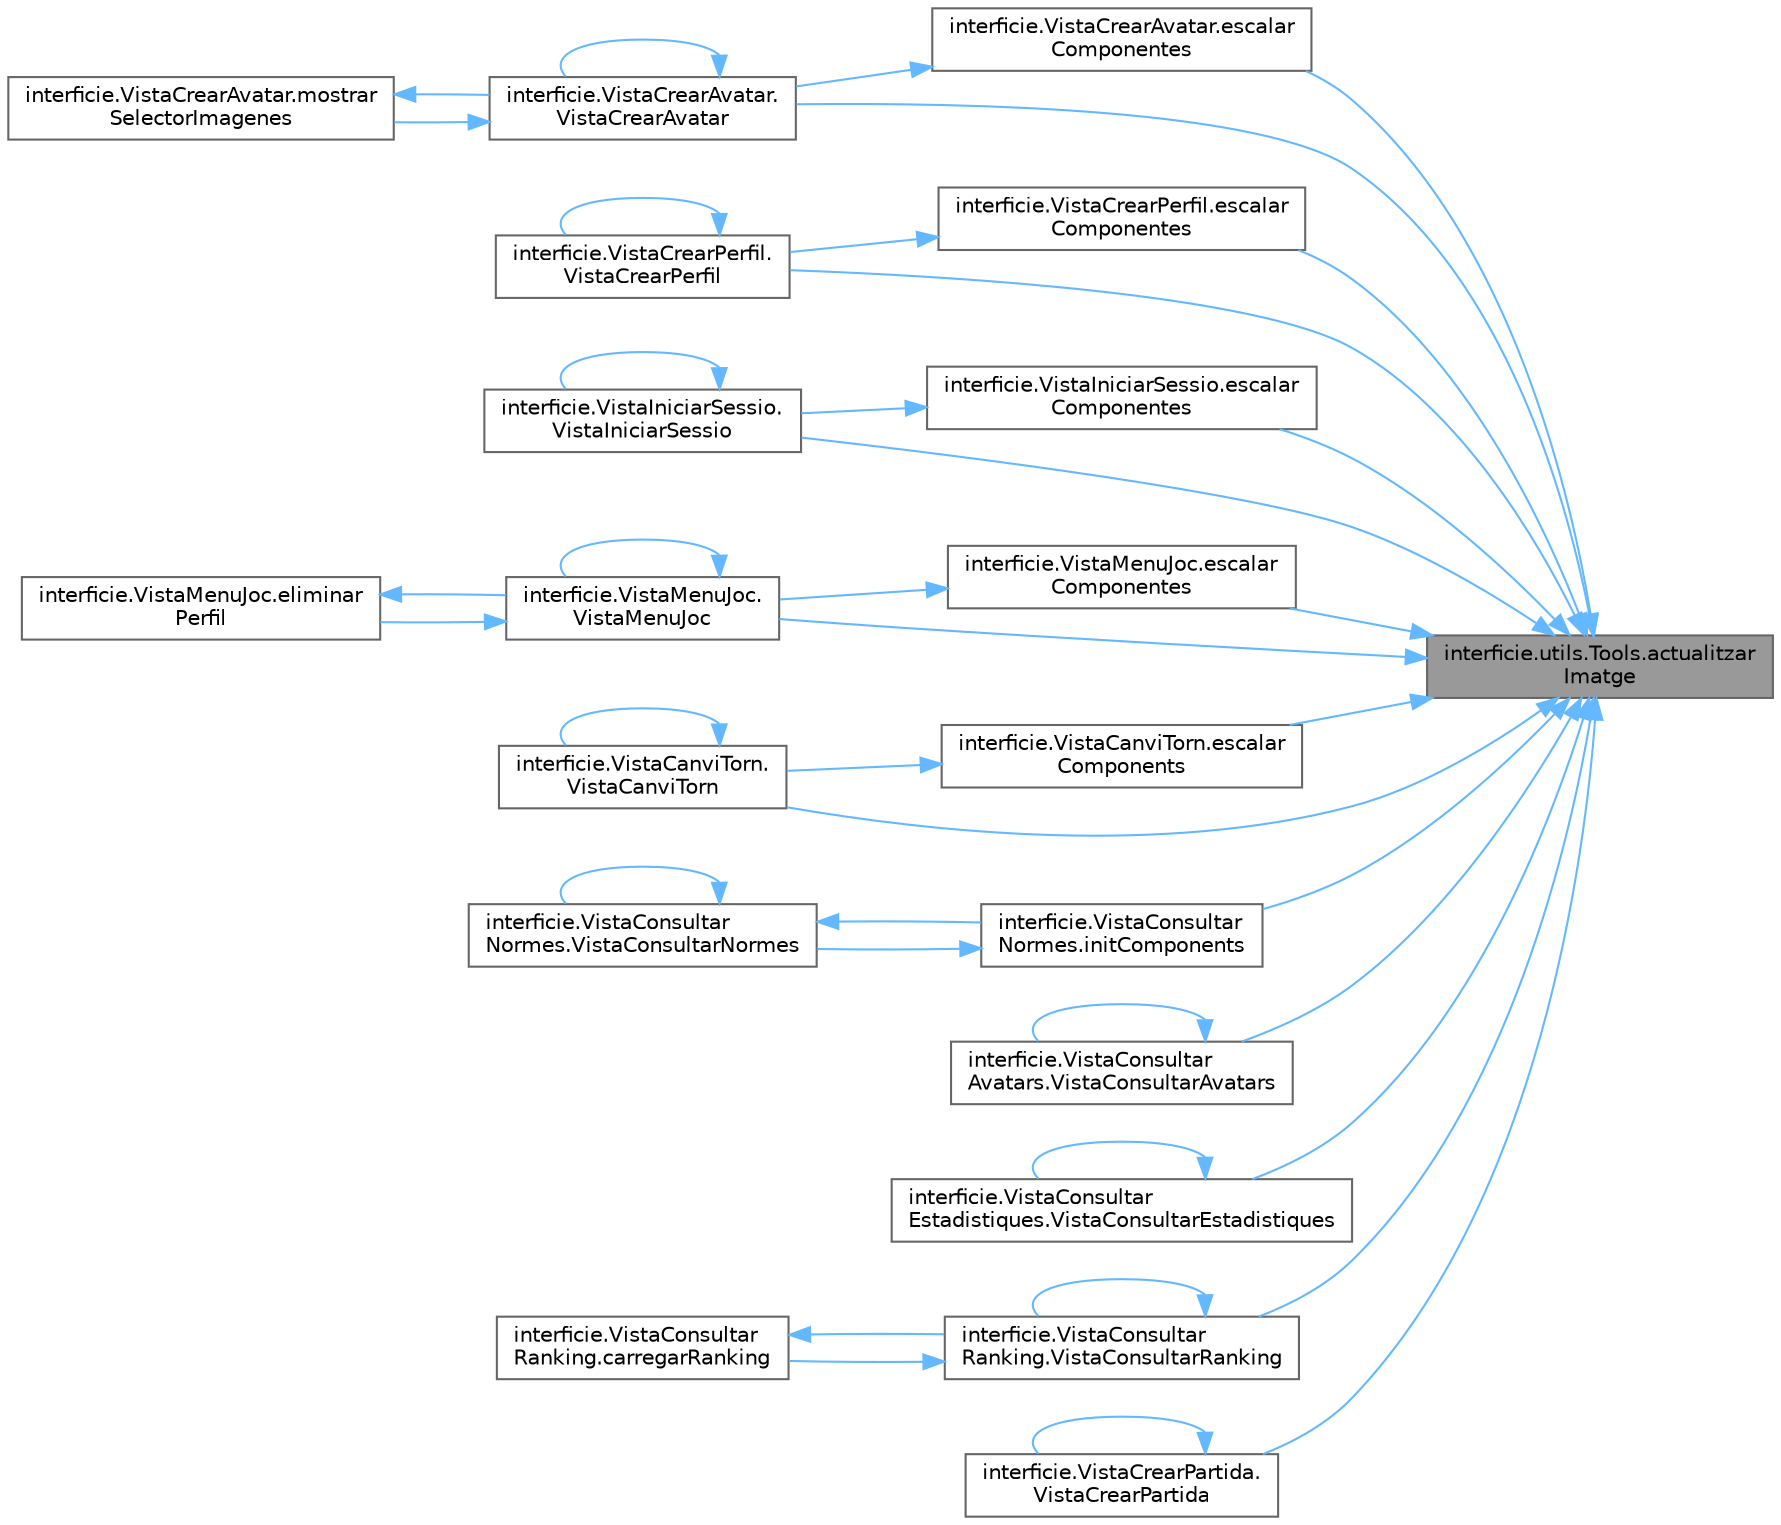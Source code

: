 digraph "interficie.utils.Tools.actualitzarImatge"
{
 // INTERACTIVE_SVG=YES
 // LATEX_PDF_SIZE
  bgcolor="transparent";
  edge [fontname=Helvetica,fontsize=10,labelfontname=Helvetica,labelfontsize=10];
  node [fontname=Helvetica,fontsize=10,shape=box,height=0.2,width=0.4];
  rankdir="RL";
  Node1 [id="Node000001",label="interficie.utils.Tools.actualitzar\lImatge",height=0.2,width=0.4,color="gray40", fillcolor="grey60", style="filled", fontcolor="black",tooltip="Actualitza la imatge d'un JLabel redimensionant-la per adaptar-se a les mides màximes indicades mante..."];
  Node1 -> Node2 [id="edge1_Node000001_Node000002",dir="back",color="steelblue1",style="solid",tooltip=" "];
  Node2 [id="Node000002",label="interficie.VistaCrearAvatar.escalar\lComponentes",height=0.2,width=0.4,color="grey40", fillcolor="white", style="filled",URL="$classinterficie_1_1_vista_crear_avatar.html#a275c320ec75c735937be368a8becfb46",tooltip="Escala i posiciona els components segons la mida actual."];
  Node2 -> Node3 [id="edge2_Node000002_Node000003",dir="back",color="steelblue1",style="solid",tooltip=" "];
  Node3 [id="Node000003",label="interficie.VistaCrearAvatar.\lVistaCrearAvatar",height=0.2,width=0.4,color="grey40", fillcolor="white", style="filled",URL="$classinterficie_1_1_vista_crear_avatar.html#ae0d9f95418da2ecb046e19ce8d9f8d0b",tooltip="Constructor de la finestra VistaCrearAvatar."];
  Node3 -> Node4 [id="edge3_Node000003_Node000004",dir="back",color="steelblue1",style="solid",tooltip=" "];
  Node4 [id="Node000004",label="interficie.VistaCrearAvatar.mostrar\lSelectorImagenes",height=0.2,width=0.4,color="grey40", fillcolor="white", style="filled",URL="$classinterficie_1_1_vista_crear_avatar.html#a8815061362fcbb6852ed1013c55cf773",tooltip="Mostra un diàleg modal per seleccionar la imatge de perfil de l'usuari."];
  Node4 -> Node3 [id="edge4_Node000004_Node000003",dir="back",color="steelblue1",style="solid",tooltip=" "];
  Node3 -> Node3 [id="edge5_Node000003_Node000003",dir="back",color="steelblue1",style="solid",tooltip=" "];
  Node1 -> Node5 [id="edge6_Node000001_Node000005",dir="back",color="steelblue1",style="solid",tooltip=" "];
  Node5 [id="Node000005",label="interficie.VistaCrearPerfil.escalar\lComponentes",height=0.2,width=0.4,color="grey40", fillcolor="white", style="filled",URL="$classinterficie_1_1_vista_crear_perfil.html#ab2dea48a192f08da5032b8c03bdaa697",tooltip="Escala i reubica els components segons la mida actual de la finestra, mantenint proporcions relatives..."];
  Node5 -> Node6 [id="edge7_Node000005_Node000006",dir="back",color="steelblue1",style="solid",tooltip=" "];
  Node6 [id="Node000006",label="interficie.VistaCrearPerfil.\lVistaCrearPerfil",height=0.2,width=0.4,color="grey40", fillcolor="white", style="filled",URL="$classinterficie_1_1_vista_crear_perfil.html#aea921123ade57f0e42263807a1842aaf",tooltip="Constructor que crea la finestra per crear un perfil."];
  Node6 -> Node6 [id="edge8_Node000006_Node000006",dir="back",color="steelblue1",style="solid",tooltip=" "];
  Node1 -> Node7 [id="edge9_Node000001_Node000007",dir="back",color="steelblue1",style="solid",tooltip=" "];
  Node7 [id="Node000007",label="interficie.VistaIniciarSessio.escalar\lComponentes",height=0.2,width=0.4,color="grey40", fillcolor="white", style="filled",URL="$classinterficie_1_1_vista_iniciar_sessio.html#a71d2fc69c337099df6c2a8ba9c34eca0",tooltip="Escala i recol·loca els components en funció de la mida actual de la finestra."];
  Node7 -> Node8 [id="edge10_Node000007_Node000008",dir="back",color="steelblue1",style="solid",tooltip=" "];
  Node8 [id="Node000008",label="interficie.VistaIniciarSessio.\lVistaIniciarSessio",height=0.2,width=0.4,color="grey40", fillcolor="white", style="filled",URL="$classinterficie_1_1_vista_iniciar_sessio.html#afc5613ff799374e1f28b0e885c6cc264",tooltip="Constructor que crea la vista d'iniciar sessió."];
  Node8 -> Node8 [id="edge11_Node000008_Node000008",dir="back",color="steelblue1",style="solid",tooltip=" "];
  Node1 -> Node9 [id="edge12_Node000001_Node000009",dir="back",color="steelblue1",style="solid",tooltip=" "];
  Node9 [id="Node000009",label="interficie.VistaMenuJoc.escalar\lComponentes",height=0.2,width=0.4,color="grey40", fillcolor="white", style="filled",URL="$classinterficie_1_1_vista_menu_joc.html#ab3bcca3e7fed0b4d01a642012ff7ac8f",tooltip="Escala tots els components gràfics en funció de la mida de la finestra."];
  Node9 -> Node10 [id="edge13_Node000009_Node000010",dir="back",color="steelblue1",style="solid",tooltip=" "];
  Node10 [id="Node000010",label="interficie.VistaMenuJoc.\lVistaMenuJoc",height=0.2,width=0.4,color="grey40", fillcolor="white", style="filled",URL="$classinterficie_1_1_vista_menu_joc.html#afab63b4d82b26b00b711c7a5473d7707",tooltip="Constructor de la classe VistaMenuJoc."];
  Node10 -> Node11 [id="edge14_Node000010_Node000011",dir="back",color="steelblue1",style="solid",tooltip=" "];
  Node11 [id="Node000011",label="interficie.VistaMenuJoc.eliminar\lPerfil",height=0.2,width=0.4,color="grey40", fillcolor="white", style="filled",URL="$classinterficie_1_1_vista_menu_joc.html#a357d2c3488fc972b443bb25cf44c8d1b",tooltip="Lògica per eliminar el perfil."];
  Node11 -> Node10 [id="edge15_Node000011_Node000010",dir="back",color="steelblue1",style="solid",tooltip=" "];
  Node10 -> Node10 [id="edge16_Node000010_Node000010",dir="back",color="steelblue1",style="solid",tooltip=" "];
  Node1 -> Node12 [id="edge17_Node000001_Node000012",dir="back",color="steelblue1",style="solid",tooltip=" "];
  Node12 [id="Node000012",label="interficie.VistaCanviTorn.escalar\lComponents",height=0.2,width=0.4,color="grey40", fillcolor="white", style="filled",URL="$classinterficie_1_1_vista_canvi_torn.html#a7a021fb53d7a4494561ea26609e3089c",tooltip="Escala i posiciona els components segons la mida actual."];
  Node12 -> Node13 [id="edge18_Node000012_Node000013",dir="back",color="steelblue1",style="solid",tooltip=" "];
  Node13 [id="Node000013",label="interficie.VistaCanviTorn.\lVistaCanviTorn",height=0.2,width=0.4,color="grey40", fillcolor="white", style="filled",URL="$classinterficie_1_1_vista_canvi_torn.html#ab4f3e4270b44c9acdc80f53af88263f2",tooltip="Constructor de la classe VistaCanviTorn."];
  Node13 -> Node13 [id="edge19_Node000013_Node000013",dir="back",color="steelblue1",style="solid",tooltip=" "];
  Node1 -> Node14 [id="edge20_Node000001_Node000014",dir="back",color="steelblue1",style="solid",tooltip=" "];
  Node14 [id="Node000014",label="interficie.VistaConsultar\lNormes.initComponents",height=0.2,width=0.4,color="grey40", fillcolor="white", style="filled",URL="$classinterficie_1_1_vista_consultar_normes.html#aa2b3d841acae7945dad388f04b002967",tooltip="Inicialitza els components gràfics de la vista."];
  Node14 -> Node15 [id="edge21_Node000014_Node000015",dir="back",color="steelblue1",style="solid",tooltip=" "];
  Node15 [id="Node000015",label="interficie.VistaConsultar\lNormes.VistaConsultarNormes",height=0.2,width=0.4,color="grey40", fillcolor="white", style="filled",URL="$classinterficie_1_1_vista_consultar_normes.html#adfd2eba4d3f7f6f2d67a1655b14be2de",tooltip="Constructora."];
  Node15 -> Node14 [id="edge22_Node000015_Node000014",dir="back",color="steelblue1",style="solid",tooltip=" "];
  Node15 -> Node15 [id="edge23_Node000015_Node000015",dir="back",color="steelblue1",style="solid",tooltip=" "];
  Node1 -> Node13 [id="edge24_Node000001_Node000013",dir="back",color="steelblue1",style="solid",tooltip=" "];
  Node1 -> Node16 [id="edge25_Node000001_Node000016",dir="back",color="steelblue1",style="solid",tooltip=" "];
  Node16 [id="Node000016",label="interficie.VistaConsultar\lAvatars.VistaConsultarAvatars",height=0.2,width=0.4,color="grey40", fillcolor="white", style="filled",URL="$classinterficie_1_1_vista_consultar_avatars.html#aad0f3c358880880d6c374569d93117cd",tooltip="Constructor de la vista que mostra la llista d'avatares registrats."];
  Node16 -> Node16 [id="edge26_Node000016_Node000016",dir="back",color="steelblue1",style="solid",tooltip=" "];
  Node1 -> Node17 [id="edge27_Node000001_Node000017",dir="back",color="steelblue1",style="solid",tooltip=" "];
  Node17 [id="Node000017",label="interficie.VistaConsultar\lEstadistiques.VistaConsultarEstadistiques",height=0.2,width=0.4,color="grey40", fillcolor="white", style="filled",URL="$classinterficie_1_1_vista_consultar_estadistiques.html#a72ea2d682e9b49e5fa9a21c42187f581",tooltip="Constructor principal de la vista."];
  Node17 -> Node17 [id="edge28_Node000017_Node000017",dir="back",color="steelblue1",style="solid",tooltip=" "];
  Node1 -> Node18 [id="edge29_Node000001_Node000018",dir="back",color="steelblue1",style="solid",tooltip=" "];
  Node18 [id="Node000018",label="interficie.VistaConsultar\lRanking.VistaConsultarRanking",height=0.2,width=0.4,color="grey40", fillcolor="white", style="filled",URL="$classinterficie_1_1_vista_consultar_ranking.html#a86d8edbe84e816fcf7c14b51a8d2e214",tooltip="Constructor de la classe."];
  Node18 -> Node19 [id="edge30_Node000018_Node000019",dir="back",color="steelblue1",style="solid",tooltip=" "];
  Node19 [id="Node000019",label="interficie.VistaConsultar\lRanking.carregarRanking",height=0.2,width=0.4,color="grey40", fillcolor="white", style="filled",URL="$classinterficie_1_1_vista_consultar_ranking.html#ac8bcd1db92441badfd8650cd3c54025b",tooltip="Carrega i mostra el rànquing a partir del límit indicat."];
  Node19 -> Node18 [id="edge31_Node000019_Node000018",dir="back",color="steelblue1",style="solid",tooltip=" "];
  Node18 -> Node18 [id="edge32_Node000018_Node000018",dir="back",color="steelblue1",style="solid",tooltip=" "];
  Node1 -> Node3 [id="edge33_Node000001_Node000003",dir="back",color="steelblue1",style="solid",tooltip=" "];
  Node1 -> Node20 [id="edge34_Node000001_Node000020",dir="back",color="steelblue1",style="solid",tooltip=" "];
  Node20 [id="Node000020",label="interficie.VistaCrearPartida.\lVistaCrearPartida",height=0.2,width=0.4,color="grey40", fillcolor="white", style="filled",URL="$classinterficie_1_1_vista_crear_partida.html#a2f8245af959f715f5a43d233fdf6a564",tooltip="Crea una nova finestra per a la creació d'una partida de Scrabble."];
  Node20 -> Node20 [id="edge35_Node000020_Node000020",dir="back",color="steelblue1",style="solid",tooltip=" "];
  Node1 -> Node6 [id="edge36_Node000001_Node000006",dir="back",color="steelblue1",style="solid",tooltip=" "];
  Node1 -> Node8 [id="edge37_Node000001_Node000008",dir="back",color="steelblue1",style="solid",tooltip=" "];
  Node1 -> Node10 [id="edge38_Node000001_Node000010",dir="back",color="steelblue1",style="solid",tooltip=" "];
}
